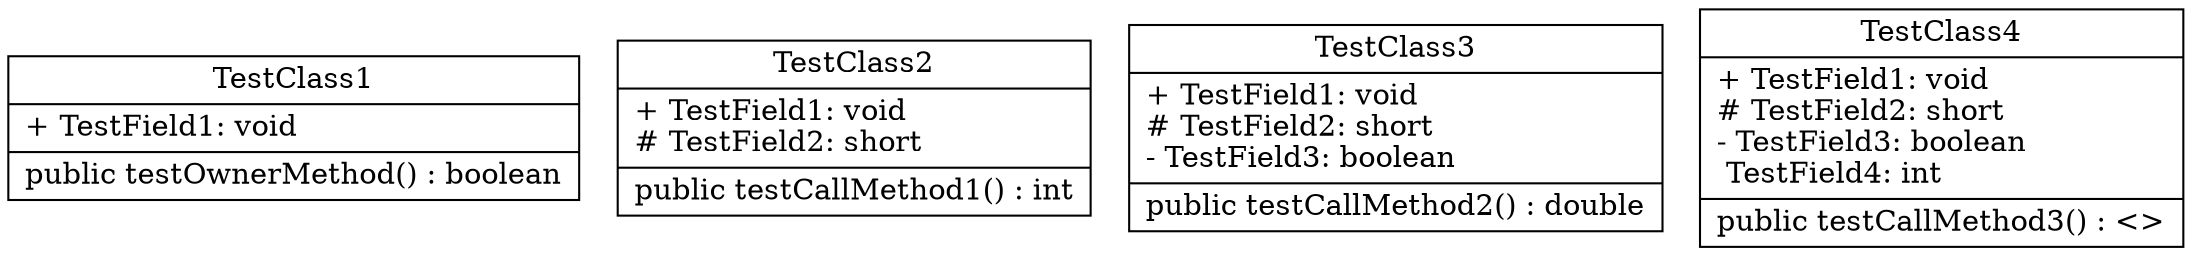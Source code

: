 digraph G{
	node [shape = "record"]
TestClass1 [
	label = "{TestClass1|
	+ TestField1: void\l
	|
	public testOwnerMethod() : boolean\l
	}"
	]
TestClass2 [
	label = "{TestClass2|
	+ TestField1: void\l
	# TestField2: short\l
	|
	public testCallMethod1() : int\l
	}"
	]
TestClass3 [
	label = "{TestClass3|
	+ TestField1: void\l
	# TestField2: short\l
	- TestField3: boolean\l
	|
	public testCallMethod2() : double\l
	}"
	]
TestClass4 [
	label = "{TestClass4|
	+ TestField1: void\l
	# TestField2: short\l
	- TestField3: boolean\l
	 TestField4: int\l
	|
	public testCallMethod3() : \<\>\l
	}"
	]
}